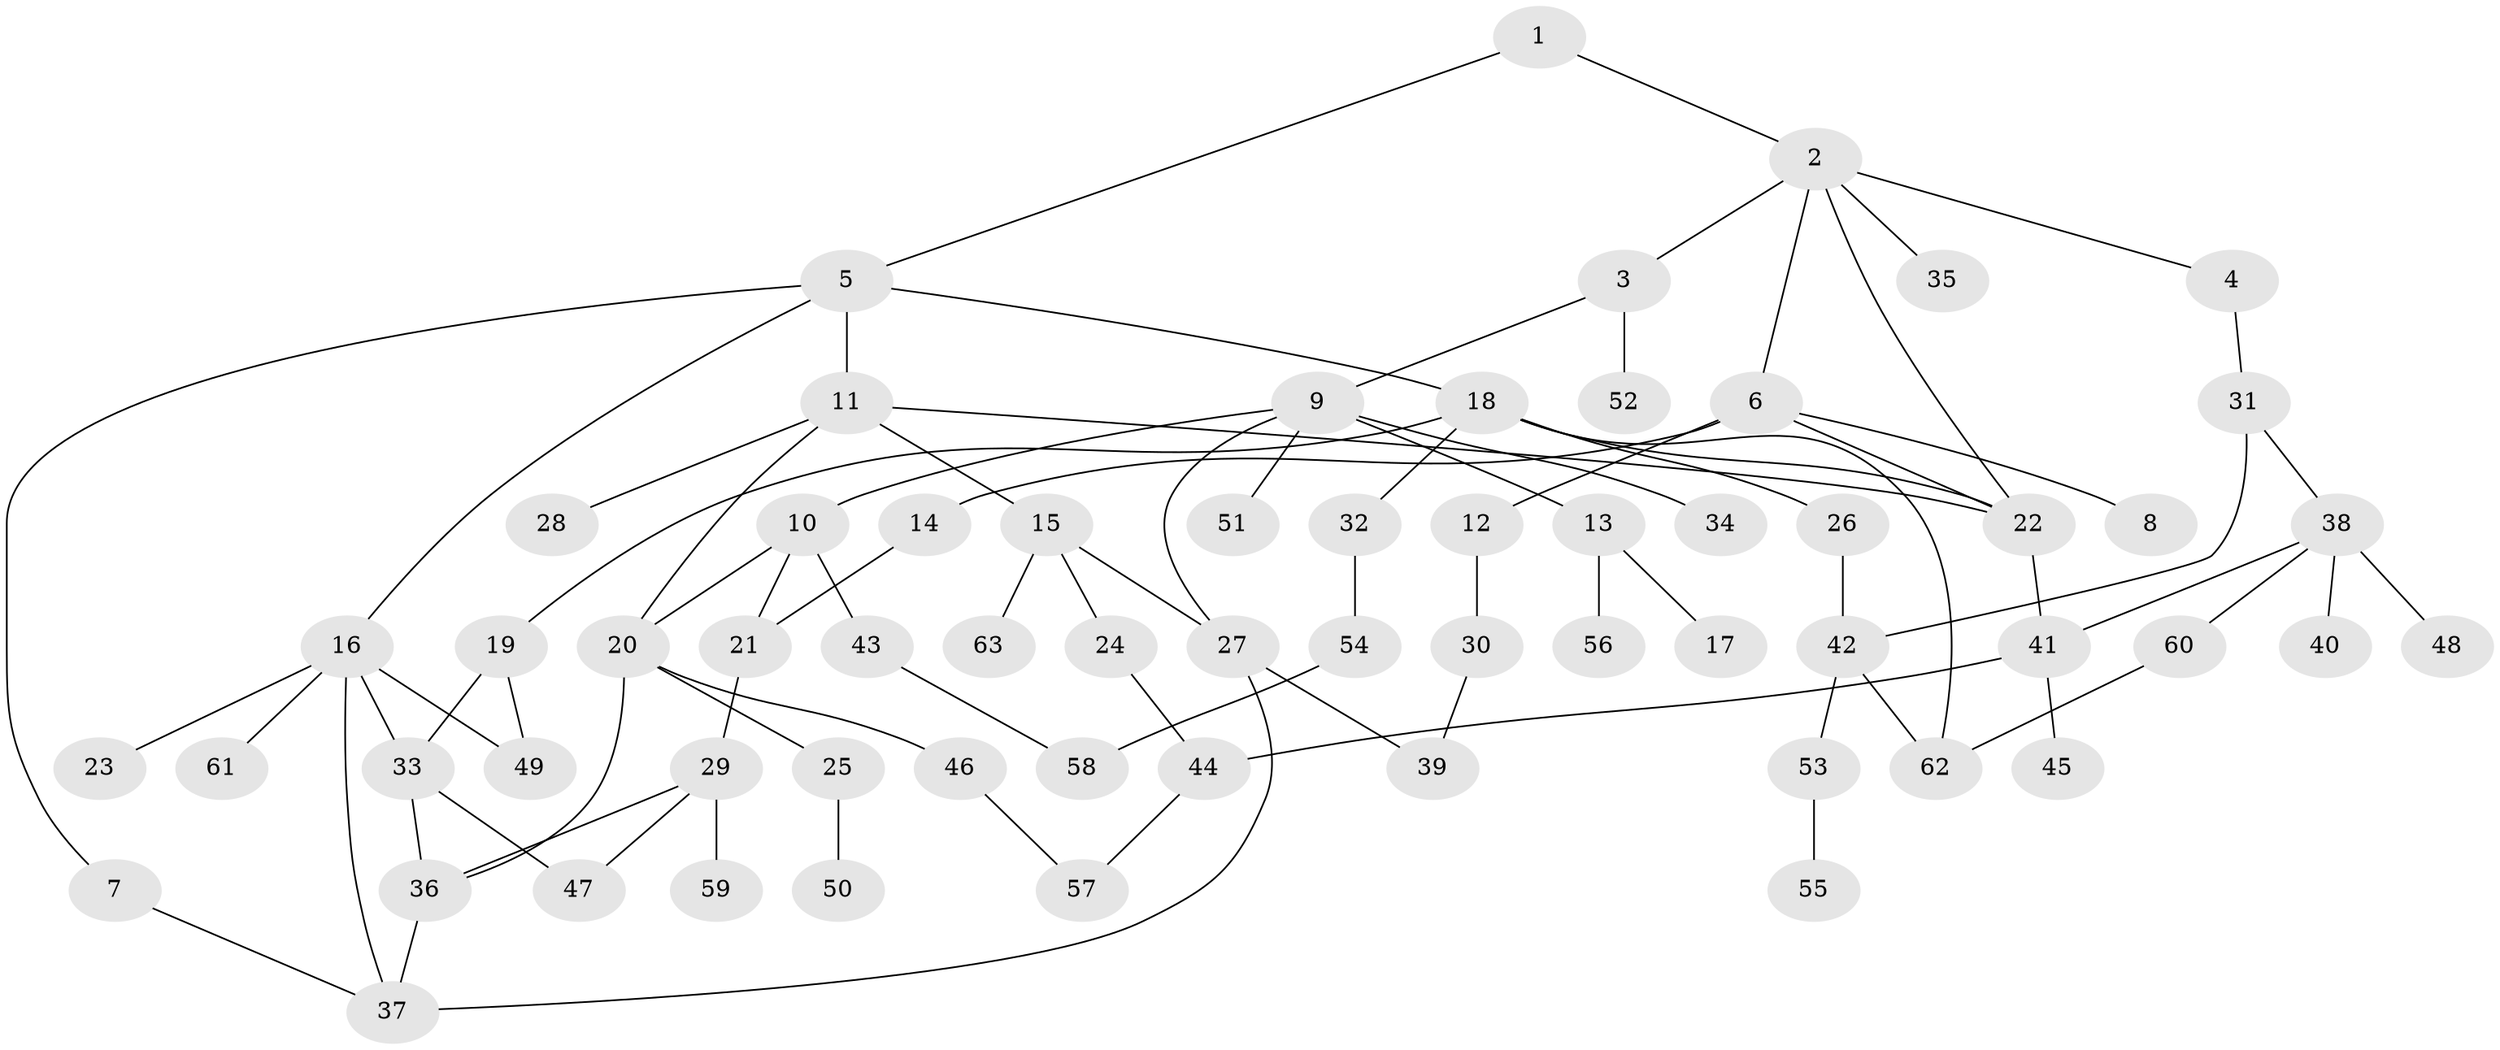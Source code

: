 // coarse degree distribution, {2: 0.225, 8: 0.05, 3: 0.2, 4: 0.1, 1: 0.3, 7: 0.05, 5: 0.05, 6: 0.025}
// Generated by graph-tools (version 1.1) at 2025/23/03/03/25 07:23:35]
// undirected, 63 vertices, 84 edges
graph export_dot {
graph [start="1"]
  node [color=gray90,style=filled];
  1;
  2;
  3;
  4;
  5;
  6;
  7;
  8;
  9;
  10;
  11;
  12;
  13;
  14;
  15;
  16;
  17;
  18;
  19;
  20;
  21;
  22;
  23;
  24;
  25;
  26;
  27;
  28;
  29;
  30;
  31;
  32;
  33;
  34;
  35;
  36;
  37;
  38;
  39;
  40;
  41;
  42;
  43;
  44;
  45;
  46;
  47;
  48;
  49;
  50;
  51;
  52;
  53;
  54;
  55;
  56;
  57;
  58;
  59;
  60;
  61;
  62;
  63;
  1 -- 2;
  1 -- 5;
  2 -- 3;
  2 -- 4;
  2 -- 6;
  2 -- 35;
  2 -- 22;
  3 -- 9;
  3 -- 52;
  4 -- 31;
  5 -- 7;
  5 -- 11;
  5 -- 16;
  5 -- 18;
  6 -- 8;
  6 -- 12;
  6 -- 14;
  6 -- 22;
  7 -- 37;
  9 -- 10;
  9 -- 13;
  9 -- 27;
  9 -- 34;
  9 -- 51;
  10 -- 43;
  10 -- 20;
  10 -- 21;
  11 -- 15;
  11 -- 20;
  11 -- 22;
  11 -- 28;
  12 -- 30;
  13 -- 17;
  13 -- 56;
  14 -- 21;
  15 -- 24;
  15 -- 63;
  15 -- 27;
  16 -- 23;
  16 -- 33;
  16 -- 61;
  16 -- 49;
  16 -- 37;
  18 -- 19;
  18 -- 26;
  18 -- 32;
  18 -- 62;
  18 -- 22;
  19 -- 49;
  19 -- 33;
  20 -- 25;
  20 -- 46;
  20 -- 36;
  21 -- 29;
  22 -- 41;
  24 -- 44;
  25 -- 50;
  26 -- 42;
  27 -- 39;
  27 -- 37;
  29 -- 59;
  29 -- 36;
  29 -- 47;
  30 -- 39;
  31 -- 38;
  31 -- 42;
  32 -- 54;
  33 -- 36;
  33 -- 47;
  36 -- 37;
  38 -- 40;
  38 -- 48;
  38 -- 60;
  38 -- 41;
  41 -- 45;
  41 -- 44;
  42 -- 53;
  42 -- 62;
  43 -- 58;
  44 -- 57;
  46 -- 57;
  53 -- 55;
  54 -- 58;
  60 -- 62;
}
